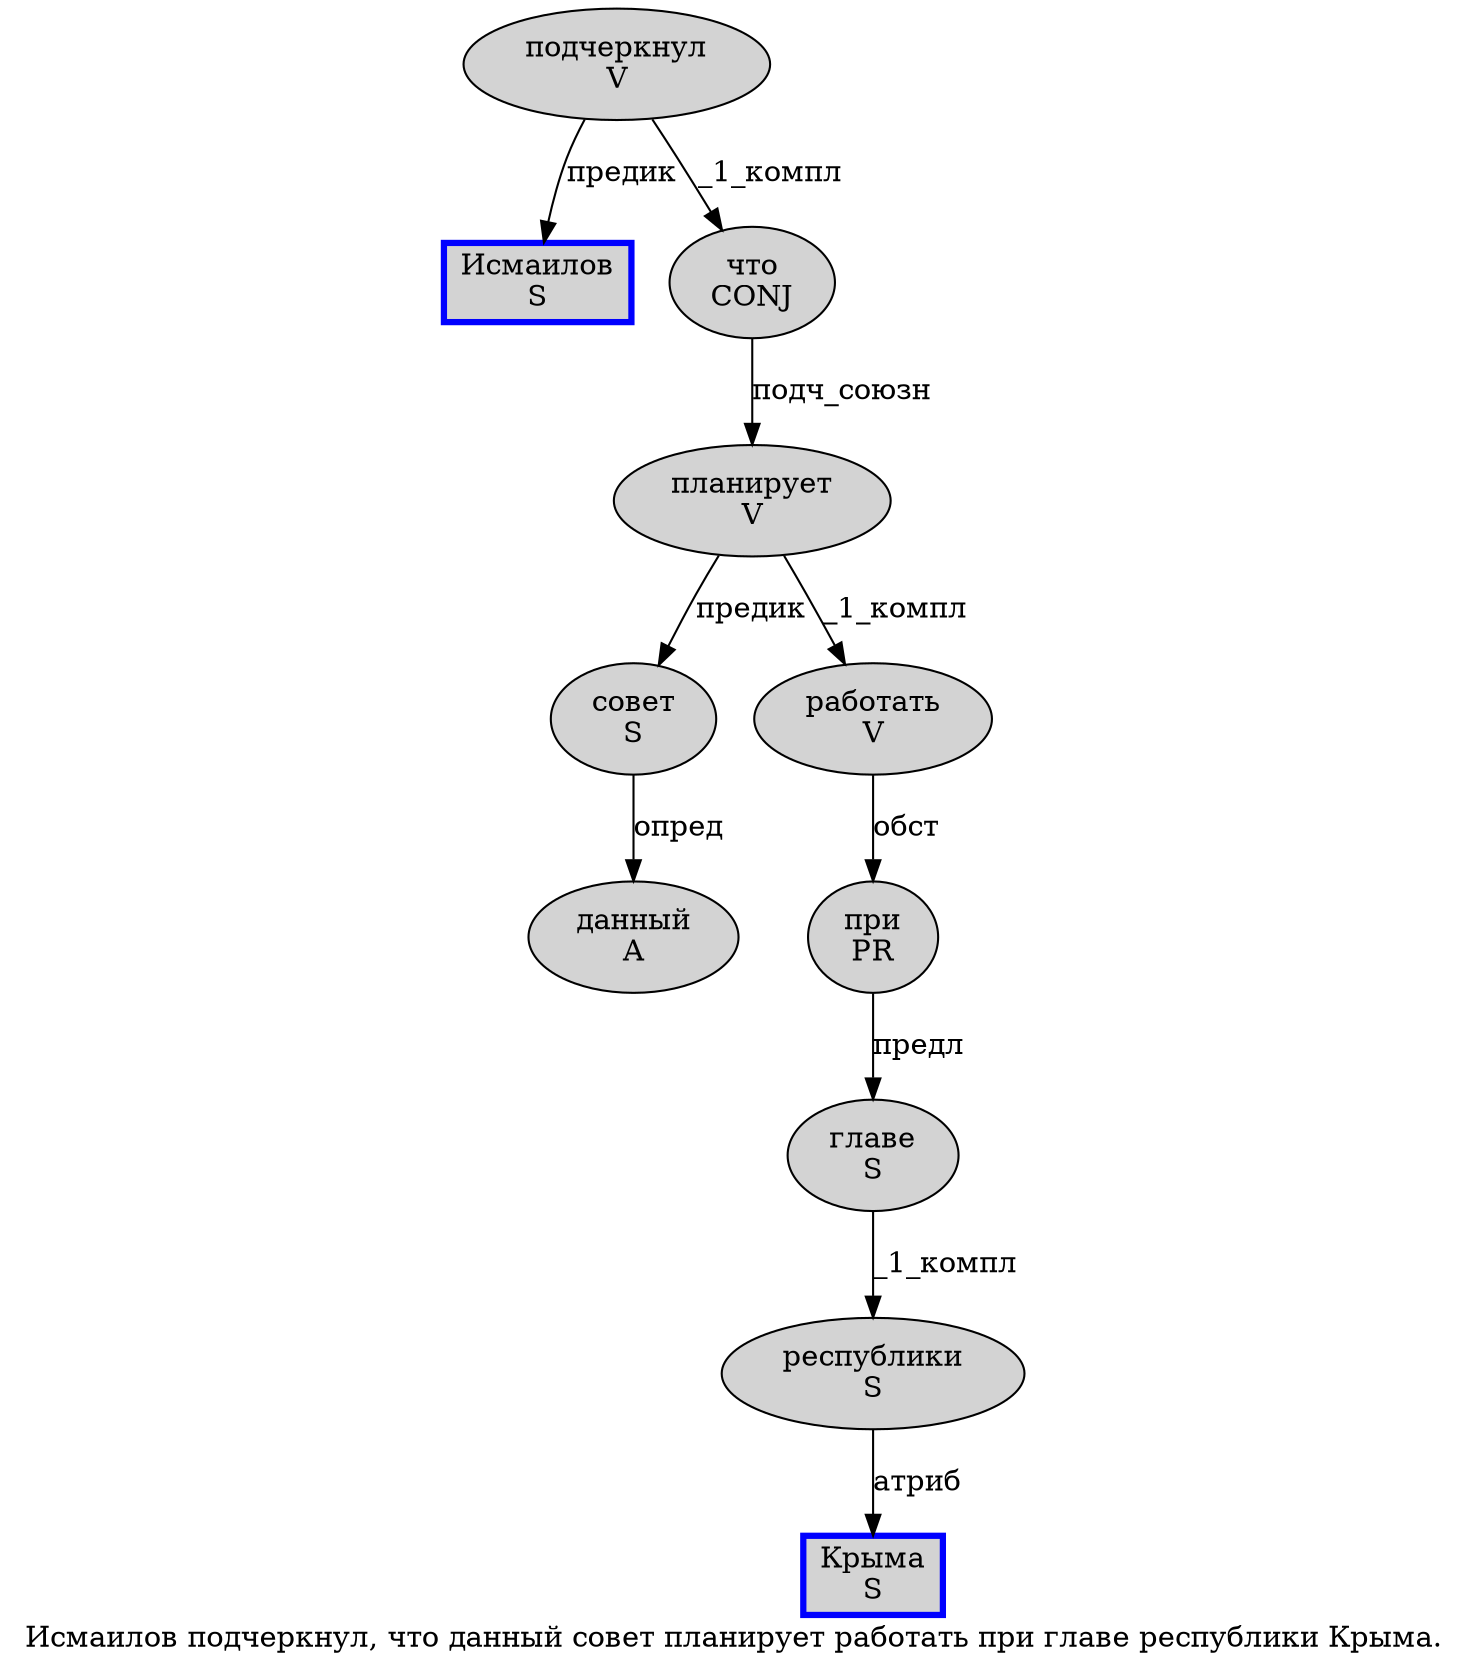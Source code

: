 digraph SENTENCE_346 {
	graph [label="Исмаилов подчеркнул, что данный совет планирует работать при главе республики Крыма."]
	node [style=filled]
		0 [label="Исмаилов
S" color=blue fillcolor=lightgray penwidth=3 shape=box]
		1 [label="подчеркнул
V" color="" fillcolor=lightgray penwidth=1 shape=ellipse]
		3 [label="что
CONJ" color="" fillcolor=lightgray penwidth=1 shape=ellipse]
		4 [label="данный
A" color="" fillcolor=lightgray penwidth=1 shape=ellipse]
		5 [label="совет
S" color="" fillcolor=lightgray penwidth=1 shape=ellipse]
		6 [label="планирует
V" color="" fillcolor=lightgray penwidth=1 shape=ellipse]
		7 [label="работать
V" color="" fillcolor=lightgray penwidth=1 shape=ellipse]
		8 [label="при
PR" color="" fillcolor=lightgray penwidth=1 shape=ellipse]
		9 [label="главе
S" color="" fillcolor=lightgray penwidth=1 shape=ellipse]
		10 [label="республики
S" color="" fillcolor=lightgray penwidth=1 shape=ellipse]
		11 [label="Крыма
S" color=blue fillcolor=lightgray penwidth=3 shape=box]
			1 -> 0 [label="предик"]
			1 -> 3 [label="_1_компл"]
			5 -> 4 [label="опред"]
			7 -> 8 [label="обст"]
			8 -> 9 [label="предл"]
			9 -> 10 [label="_1_компл"]
			6 -> 5 [label="предик"]
			6 -> 7 [label="_1_компл"]
			10 -> 11 [label="атриб"]
			3 -> 6 [label="подч_союзн"]
}